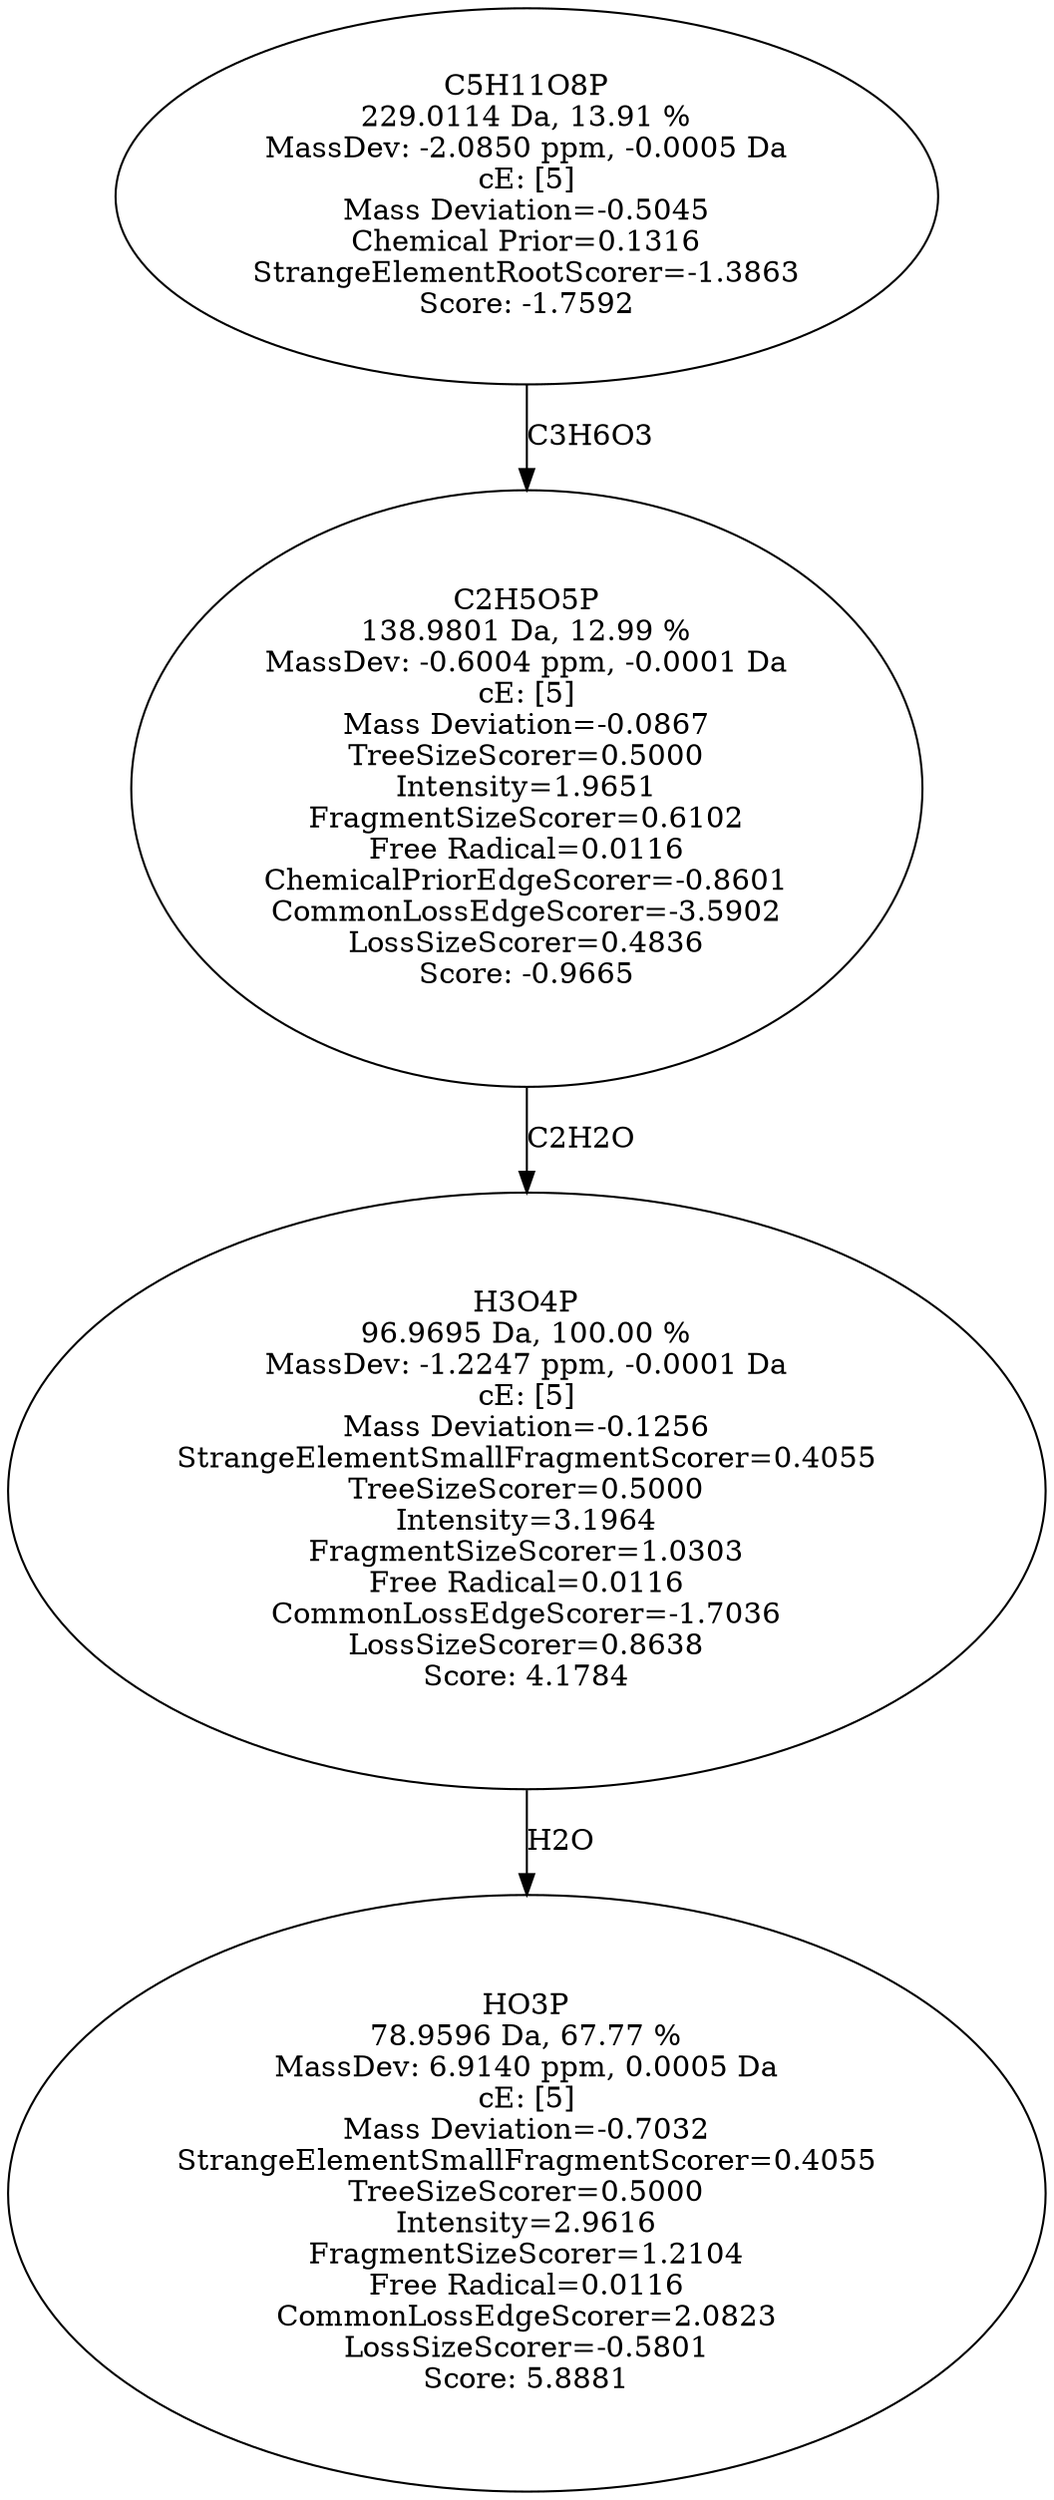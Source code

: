 strict digraph {
v1 [label="HO3P\n78.9596 Da, 67.77 %\nMassDev: 6.9140 ppm, 0.0005 Da\ncE: [5]\nMass Deviation=-0.7032\nStrangeElementSmallFragmentScorer=0.4055\nTreeSizeScorer=0.5000\nIntensity=2.9616\nFragmentSizeScorer=1.2104\nFree Radical=0.0116\nCommonLossEdgeScorer=2.0823\nLossSizeScorer=-0.5801\nScore: 5.8881"];
v2 [label="H3O4P\n96.9695 Da, 100.00 %\nMassDev: -1.2247 ppm, -0.0001 Da\ncE: [5]\nMass Deviation=-0.1256\nStrangeElementSmallFragmentScorer=0.4055\nTreeSizeScorer=0.5000\nIntensity=3.1964\nFragmentSizeScorer=1.0303\nFree Radical=0.0116\nCommonLossEdgeScorer=-1.7036\nLossSizeScorer=0.8638\nScore: 4.1784"];
v3 [label="C2H5O5P\n138.9801 Da, 12.99 %\nMassDev: -0.6004 ppm, -0.0001 Da\ncE: [5]\nMass Deviation=-0.0867\nTreeSizeScorer=0.5000\nIntensity=1.9651\nFragmentSizeScorer=0.6102\nFree Radical=0.0116\nChemicalPriorEdgeScorer=-0.8601\nCommonLossEdgeScorer=-3.5902\nLossSizeScorer=0.4836\nScore: -0.9665"];
v4 [label="C5H11O8P\n229.0114 Da, 13.91 %\nMassDev: -2.0850 ppm, -0.0005 Da\ncE: [5]\nMass Deviation=-0.5045\nChemical Prior=0.1316\nStrangeElementRootScorer=-1.3863\nScore: -1.7592"];
v2 -> v1 [label="H2O"];
v3 -> v2 [label="C2H2O"];
v4 -> v3 [label="C3H6O3"];
}
